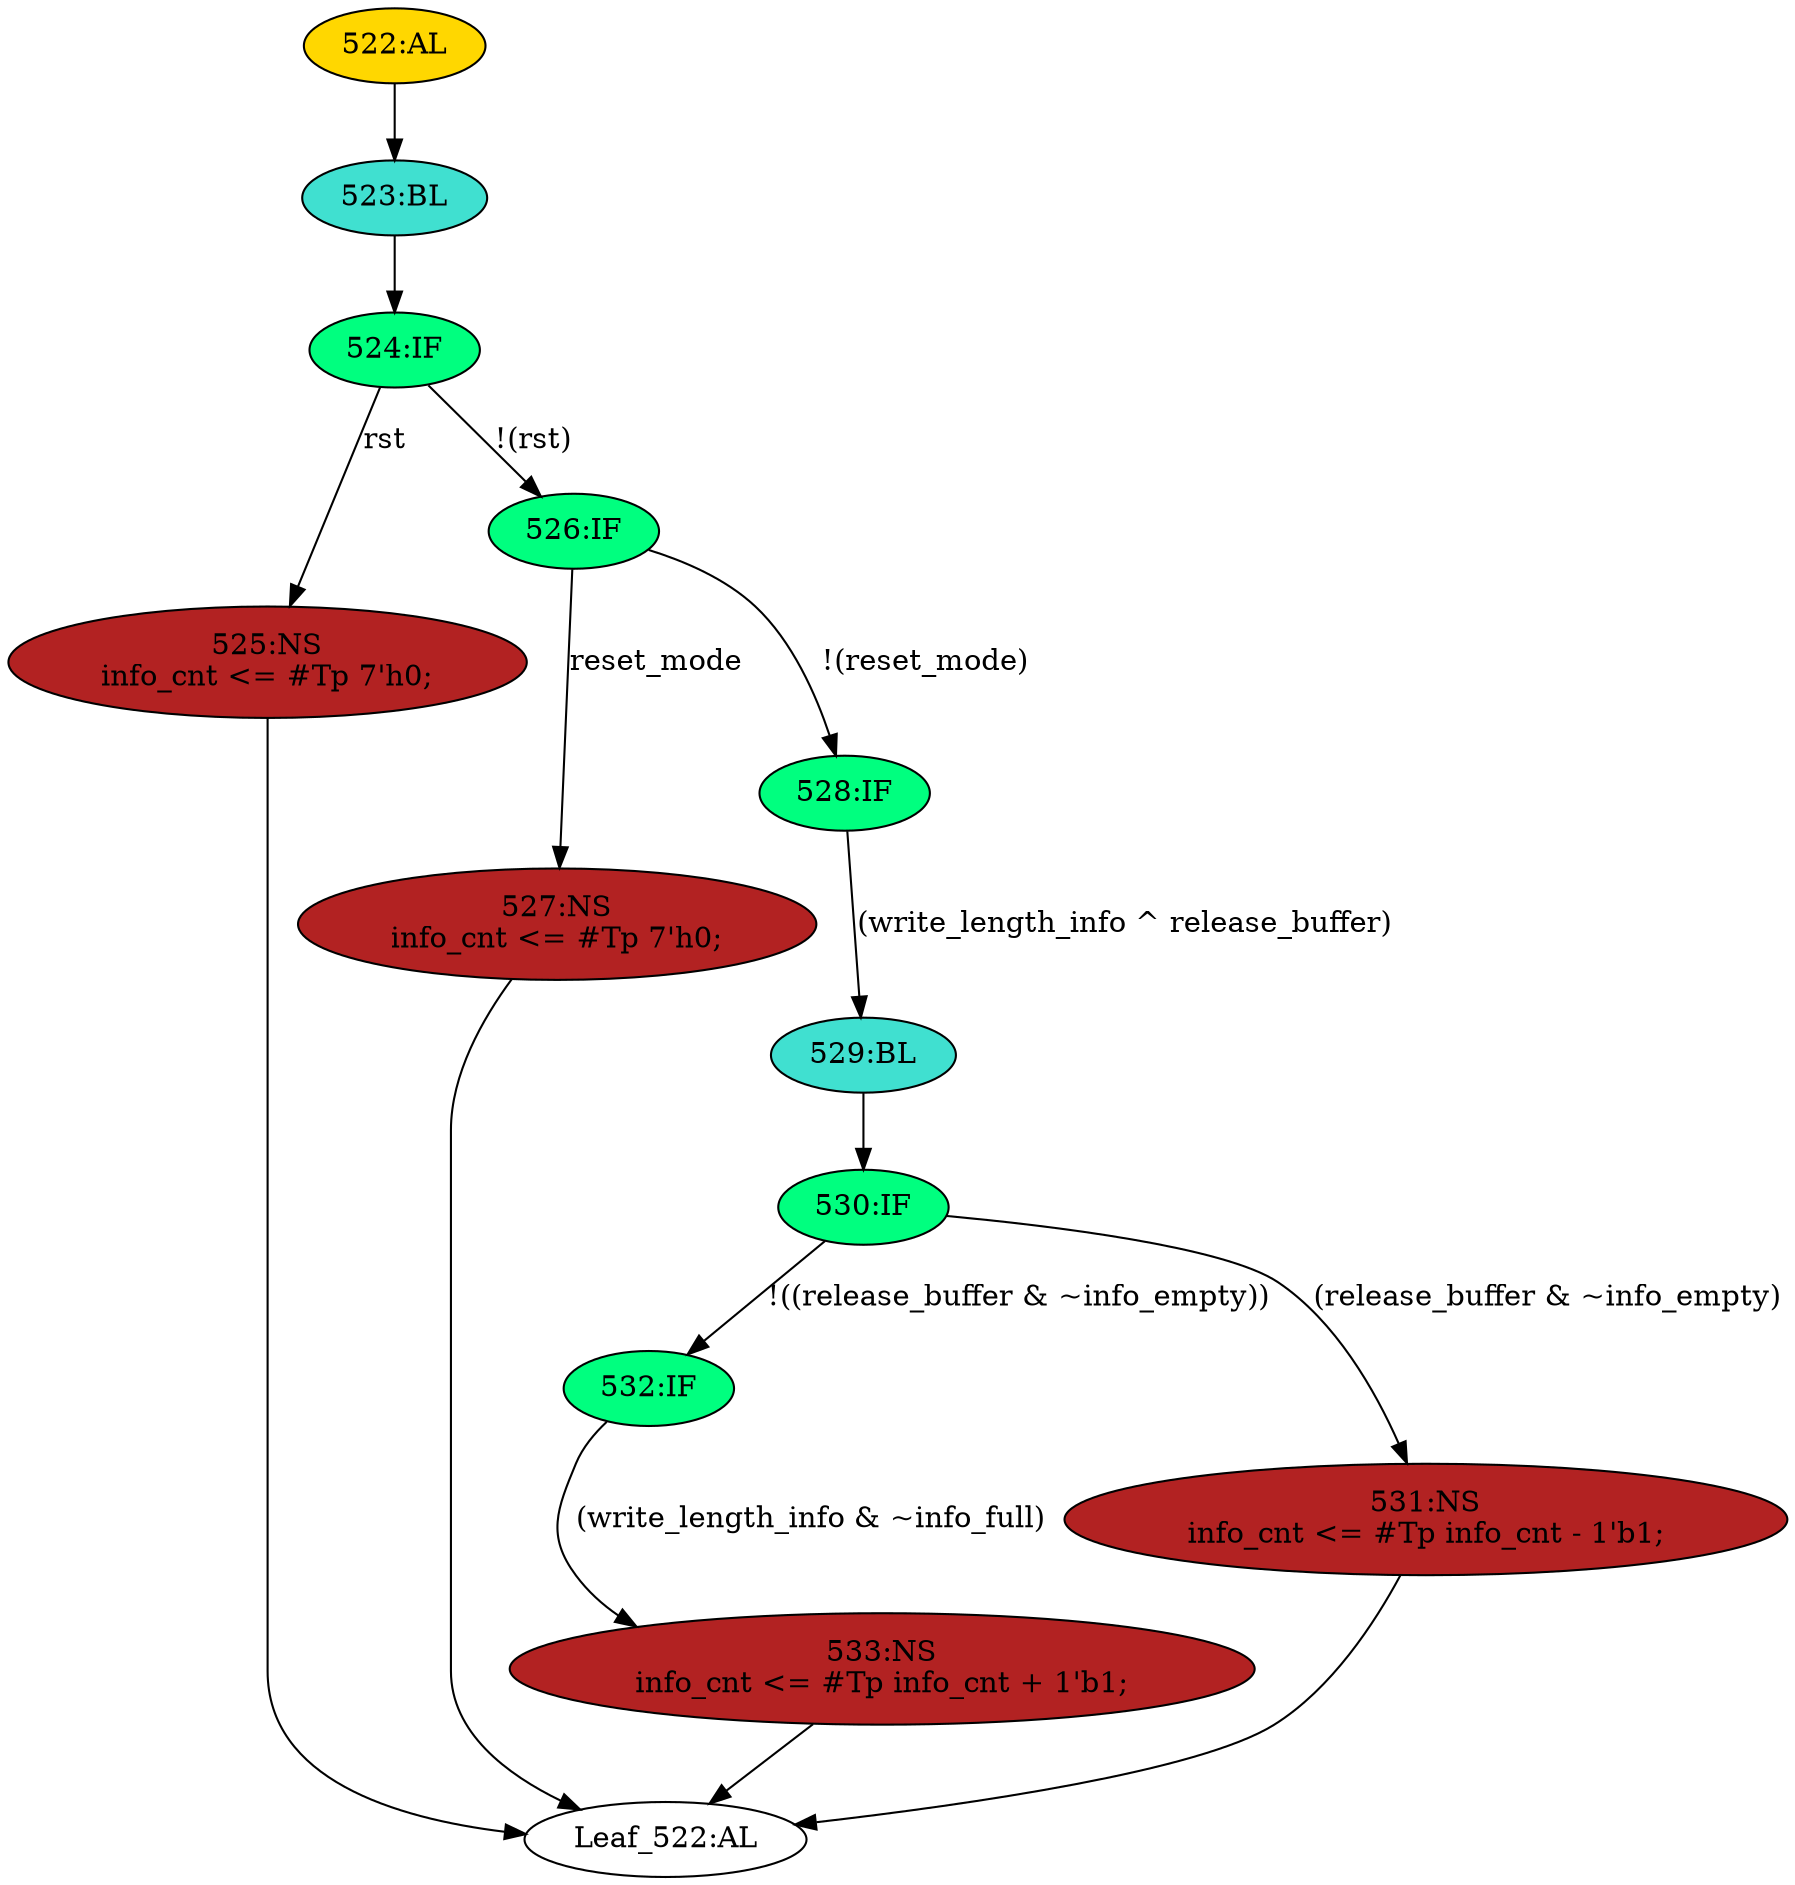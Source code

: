 strict digraph "" {
	node [label="\N"];
	"522:AL"	 [ast="<pyverilog.vparser.ast.Always object at 0x7feea1c0be90>",
		clk_sens=True,
		fillcolor=gold,
		label="522:AL",
		sens="['clk', 'rst']",
		statements="[]",
		style=filled,
		typ=Always,
		use_var="['info_cnt', 'reset_mode', 'release_buffer', 'rst', 'info_full', 'write_length_info', 'info_empty']"];
	"523:BL"	 [ast="<pyverilog.vparser.ast.Block object at 0x7feea1c0e050>",
		fillcolor=turquoise,
		label="523:BL",
		statements="[]",
		style=filled,
		typ=Block];
	"522:AL" -> "523:BL"	 [cond="[]",
		lineno=None];
	"524:IF"	 [ast="<pyverilog.vparser.ast.IfStatement object at 0x7feea1c0e090>",
		fillcolor=springgreen,
		label="524:IF",
		statements="[]",
		style=filled,
		typ=IfStatement];
	"525:NS"	 [ast="<pyverilog.vparser.ast.NonblockingSubstitution object at 0x7feea1c0eb50>",
		fillcolor=firebrick,
		label="525:NS
info_cnt <= #Tp 7'h0;",
		statements="[<pyverilog.vparser.ast.NonblockingSubstitution object at 0x7feea1c0eb50>]",
		style=filled,
		typ=NonblockingSubstitution];
	"524:IF" -> "525:NS"	 [cond="['rst']",
		label=rst,
		lineno=524];
	"526:IF"	 [ast="<pyverilog.vparser.ast.IfStatement object at 0x7feea1c0e0d0>",
		fillcolor=springgreen,
		label="526:IF",
		statements="[]",
		style=filled,
		typ=IfStatement];
	"524:IF" -> "526:IF"	 [cond="['rst']",
		label="!(rst)",
		lineno=524];
	"532:IF"	 [ast="<pyverilog.vparser.ast.IfStatement object at 0x7feea1c0e1d0>",
		fillcolor=springgreen,
		label="532:IF",
		statements="[]",
		style=filled,
		typ=IfStatement];
	"533:NS"	 [ast="<pyverilog.vparser.ast.NonblockingSubstitution object at 0x7feea1c0e210>",
		fillcolor=firebrick,
		label="533:NS
info_cnt <= #Tp info_cnt + 1'b1;",
		statements="[<pyverilog.vparser.ast.NonblockingSubstitution object at 0x7feea1c0e210>]",
		style=filled,
		typ=NonblockingSubstitution];
	"532:IF" -> "533:NS"	 [cond="['write_length_info', 'info_full']",
		label="(write_length_info & ~info_full)",
		lineno=532];
	"527:NS"	 [ast="<pyverilog.vparser.ast.NonblockingSubstitution object at 0x7feea1c0e950>",
		fillcolor=firebrick,
		label="527:NS
info_cnt <= #Tp 7'h0;",
		statements="[<pyverilog.vparser.ast.NonblockingSubstitution object at 0x7feea1c0e950>]",
		style=filled,
		typ=NonblockingSubstitution];
	"Leaf_522:AL"	 [def_var="['info_cnt']",
		label="Leaf_522:AL"];
	"527:NS" -> "Leaf_522:AL"	 [cond="[]",
		lineno=None];
	"529:BL"	 [ast="<pyverilog.vparser.ast.Block object at 0x7feea1c0e150>",
		fillcolor=turquoise,
		label="529:BL",
		statements="[]",
		style=filled,
		typ=Block];
	"530:IF"	 [ast="<pyverilog.vparser.ast.IfStatement object at 0x7feea1c0e190>",
		fillcolor=springgreen,
		label="530:IF",
		statements="[]",
		style=filled,
		typ=IfStatement];
	"529:BL" -> "530:IF"	 [cond="[]",
		lineno=None];
	"525:NS" -> "Leaf_522:AL"	 [cond="[]",
		lineno=None];
	"533:NS" -> "Leaf_522:AL"	 [cond="[]",
		lineno=None];
	"530:IF" -> "532:IF"	 [cond="['release_buffer', 'info_empty']",
		label="!((release_buffer & ~info_empty))",
		lineno=530];
	"531:NS"	 [ast="<pyverilog.vparser.ast.NonblockingSubstitution object at 0x7feea1c0e590>",
		fillcolor=firebrick,
		label="531:NS
info_cnt <= #Tp info_cnt - 1'b1;",
		statements="[<pyverilog.vparser.ast.NonblockingSubstitution object at 0x7feea1c0e590>]",
		style=filled,
		typ=NonblockingSubstitution];
	"530:IF" -> "531:NS"	 [cond="['release_buffer', 'info_empty']",
		label="(release_buffer & ~info_empty)",
		lineno=530];
	"528:IF"	 [ast="<pyverilog.vparser.ast.IfStatement object at 0x7feea1c0e110>",
		fillcolor=springgreen,
		label="528:IF",
		statements="[]",
		style=filled,
		typ=IfStatement];
	"528:IF" -> "529:BL"	 [cond="['write_length_info', 'release_buffer']",
		label="(write_length_info ^ release_buffer)",
		lineno=528];
	"526:IF" -> "527:NS"	 [cond="['reset_mode']",
		label=reset_mode,
		lineno=526];
	"526:IF" -> "528:IF"	 [cond="['reset_mode']",
		label="!(reset_mode)",
		lineno=526];
	"523:BL" -> "524:IF"	 [cond="[]",
		lineno=None];
	"531:NS" -> "Leaf_522:AL"	 [cond="[]",
		lineno=None];
}
